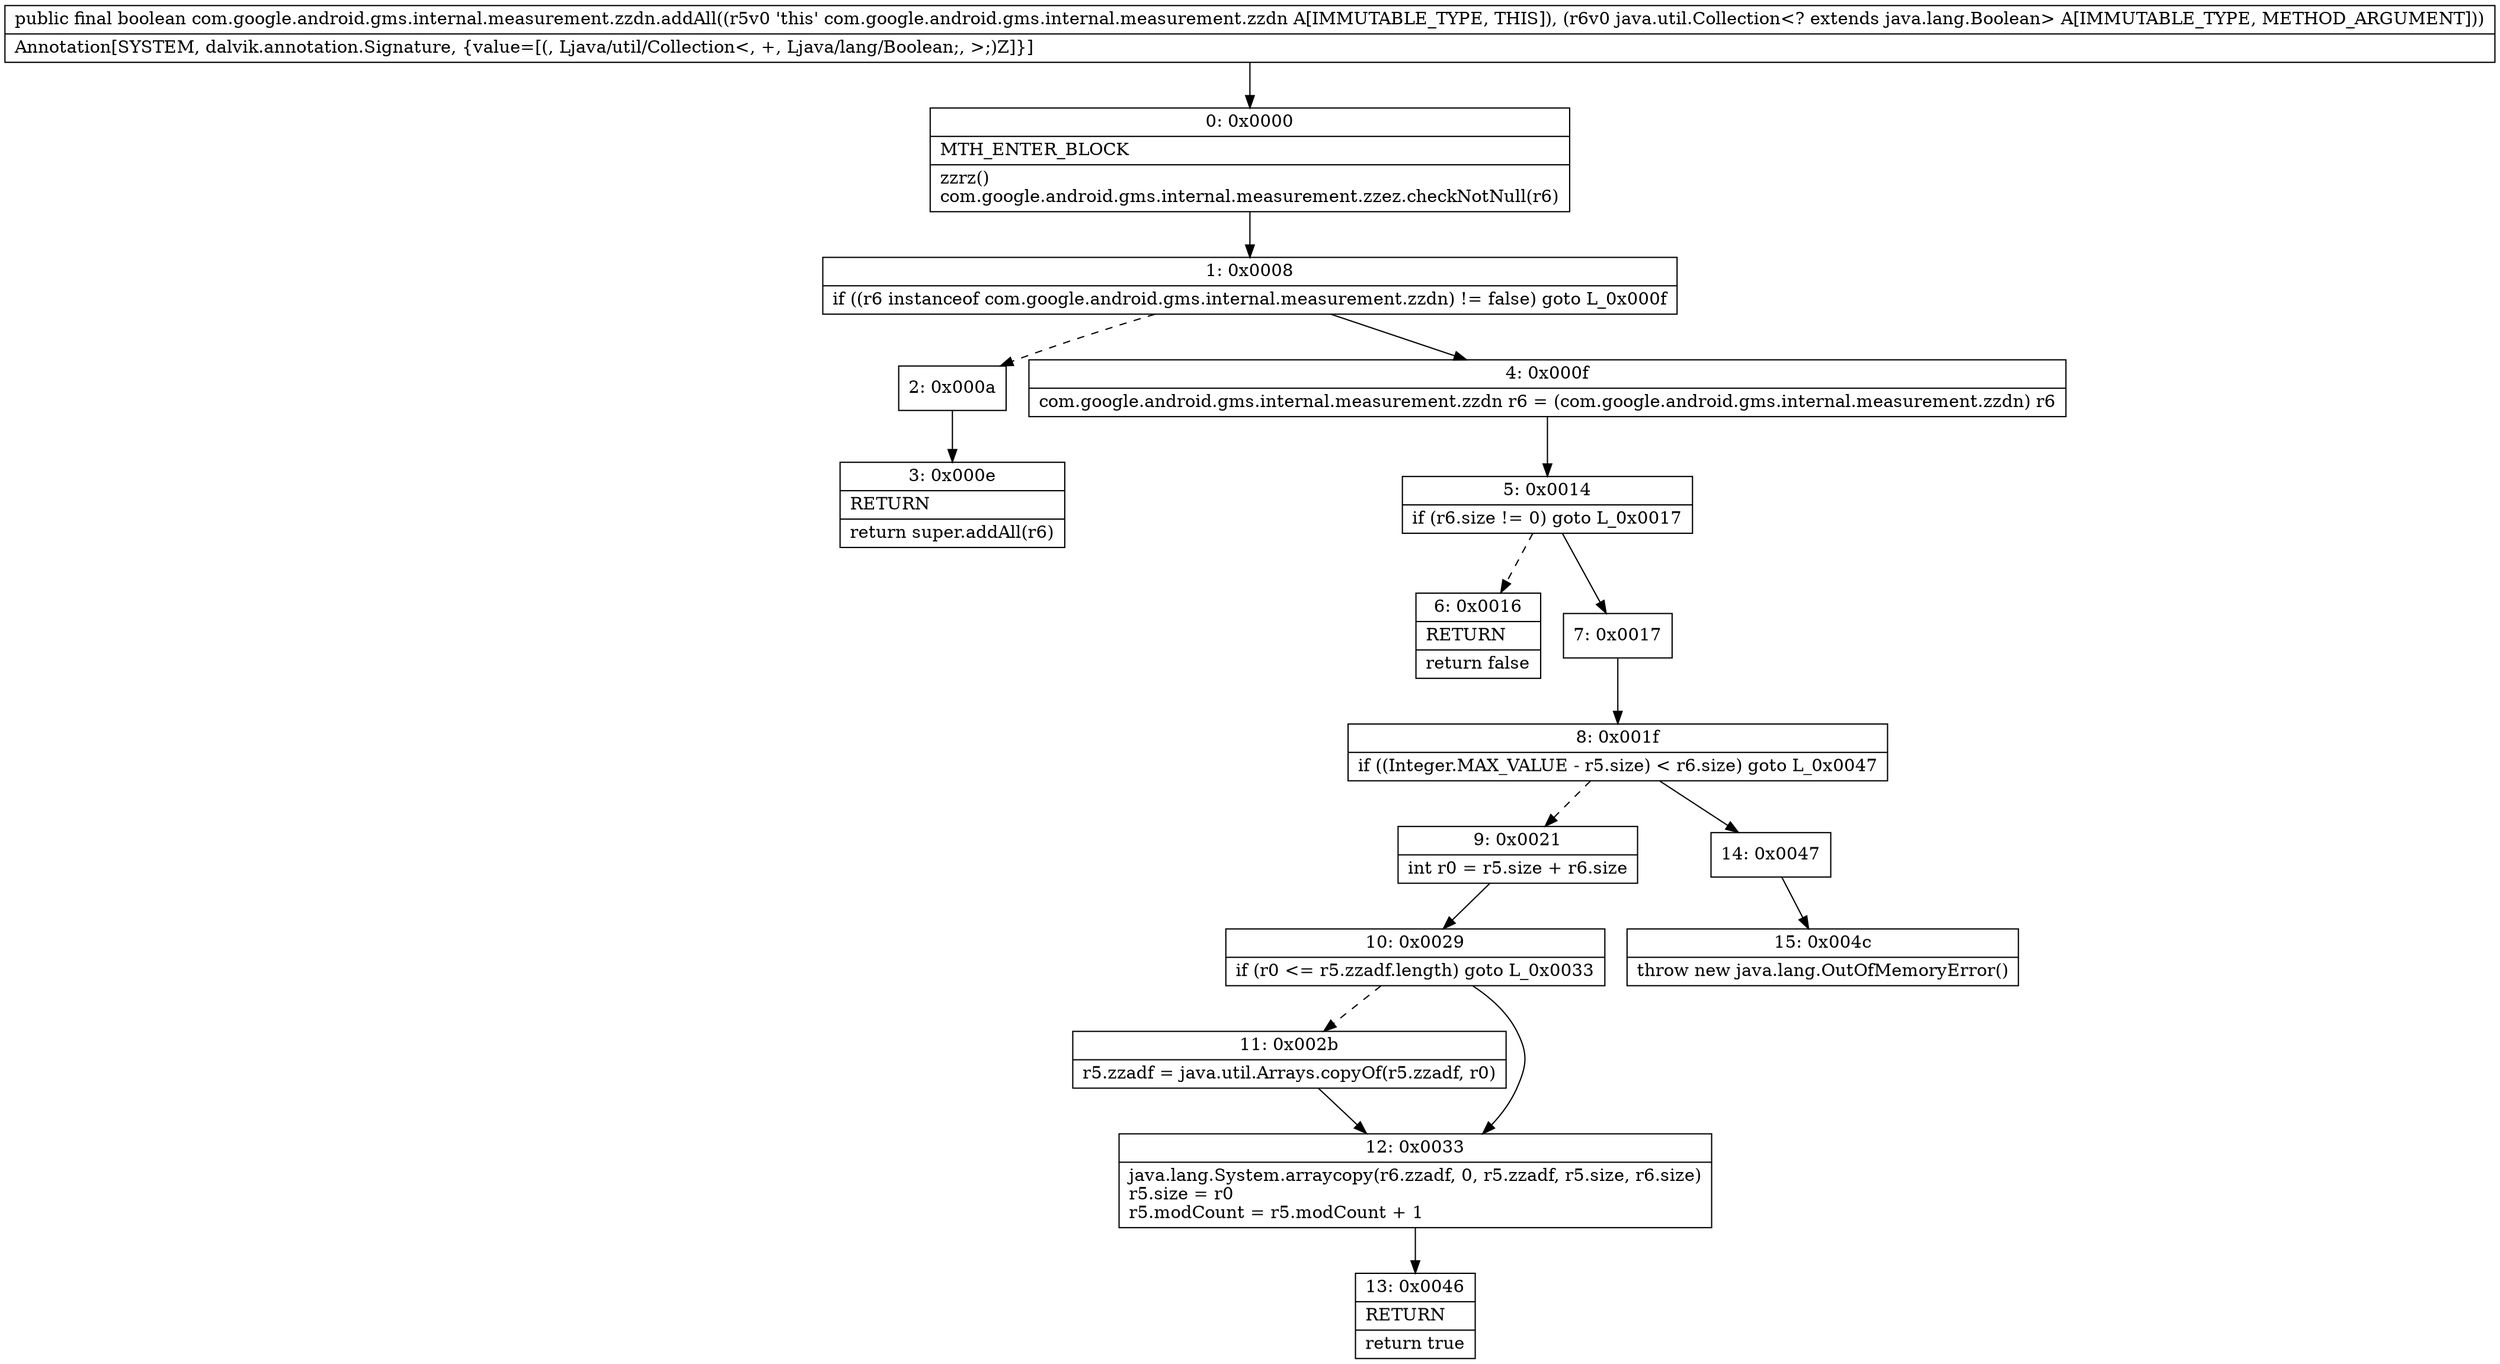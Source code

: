 digraph "CFG forcom.google.android.gms.internal.measurement.zzdn.addAll(Ljava\/util\/Collection;)Z" {
Node_0 [shape=record,label="{0\:\ 0x0000|MTH_ENTER_BLOCK\l|zzrz()\lcom.google.android.gms.internal.measurement.zzez.checkNotNull(r6)\l}"];
Node_1 [shape=record,label="{1\:\ 0x0008|if ((r6 instanceof com.google.android.gms.internal.measurement.zzdn) != false) goto L_0x000f\l}"];
Node_2 [shape=record,label="{2\:\ 0x000a}"];
Node_3 [shape=record,label="{3\:\ 0x000e|RETURN\l|return super.addAll(r6)\l}"];
Node_4 [shape=record,label="{4\:\ 0x000f|com.google.android.gms.internal.measurement.zzdn r6 = (com.google.android.gms.internal.measurement.zzdn) r6\l}"];
Node_5 [shape=record,label="{5\:\ 0x0014|if (r6.size != 0) goto L_0x0017\l}"];
Node_6 [shape=record,label="{6\:\ 0x0016|RETURN\l|return false\l}"];
Node_7 [shape=record,label="{7\:\ 0x0017}"];
Node_8 [shape=record,label="{8\:\ 0x001f|if ((Integer.MAX_VALUE \- r5.size) \< r6.size) goto L_0x0047\l}"];
Node_9 [shape=record,label="{9\:\ 0x0021|int r0 = r5.size + r6.size\l}"];
Node_10 [shape=record,label="{10\:\ 0x0029|if (r0 \<= r5.zzadf.length) goto L_0x0033\l}"];
Node_11 [shape=record,label="{11\:\ 0x002b|r5.zzadf = java.util.Arrays.copyOf(r5.zzadf, r0)\l}"];
Node_12 [shape=record,label="{12\:\ 0x0033|java.lang.System.arraycopy(r6.zzadf, 0, r5.zzadf, r5.size, r6.size)\lr5.size = r0\lr5.modCount = r5.modCount + 1\l}"];
Node_13 [shape=record,label="{13\:\ 0x0046|RETURN\l|return true\l}"];
Node_14 [shape=record,label="{14\:\ 0x0047}"];
Node_15 [shape=record,label="{15\:\ 0x004c|throw new java.lang.OutOfMemoryError()\l}"];
MethodNode[shape=record,label="{public final boolean com.google.android.gms.internal.measurement.zzdn.addAll((r5v0 'this' com.google.android.gms.internal.measurement.zzdn A[IMMUTABLE_TYPE, THIS]), (r6v0 java.util.Collection\<? extends java.lang.Boolean\> A[IMMUTABLE_TYPE, METHOD_ARGUMENT]))  | Annotation[SYSTEM, dalvik.annotation.Signature, \{value=[(, Ljava\/util\/Collection\<, +, Ljava\/lang\/Boolean;, \>;)Z]\}]\l}"];
MethodNode -> Node_0;
Node_0 -> Node_1;
Node_1 -> Node_2[style=dashed];
Node_1 -> Node_4;
Node_2 -> Node_3;
Node_4 -> Node_5;
Node_5 -> Node_6[style=dashed];
Node_5 -> Node_7;
Node_7 -> Node_8;
Node_8 -> Node_9[style=dashed];
Node_8 -> Node_14;
Node_9 -> Node_10;
Node_10 -> Node_11[style=dashed];
Node_10 -> Node_12;
Node_11 -> Node_12;
Node_12 -> Node_13;
Node_14 -> Node_15;
}

